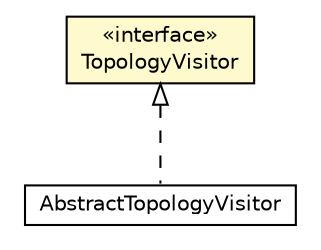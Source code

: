 #!/usr/local/bin/dot
#
# Class diagram 
# Generated by UMLGraph version R5_6 (http://www.umlgraph.org/)
#

digraph G {
	edge [fontname="Helvetica",fontsize=10,labelfontname="Helvetica",labelfontsize=10];
	node [fontname="Helvetica",fontsize=10,shape=plaintext];
	nodesep=0.25;
	ranksep=0.5;
	// eu.itesla_project.iidm.network.TopologyVisitor
	c10100 [label=<<table title="eu.itesla_project.iidm.network.TopologyVisitor" border="0" cellborder="1" cellspacing="0" cellpadding="2" port="p" bgcolor="lemonChiffon" href="./TopologyVisitor.html">
		<tr><td><table border="0" cellspacing="0" cellpadding="1">
<tr><td align="center" balign="center"> &#171;interface&#187; </td></tr>
<tr><td align="center" balign="center"> TopologyVisitor </td></tr>
		</table></td></tr>
		</table>>, URL="./TopologyVisitor.html", fontname="Helvetica", fontcolor="black", fontsize=10.0];
	// eu.itesla_project.iidm.network.AbstractTopologyVisitor
	c10159 [label=<<table title="eu.itesla_project.iidm.network.AbstractTopologyVisitor" border="0" cellborder="1" cellspacing="0" cellpadding="2" port="p" href="./AbstractTopologyVisitor.html">
		<tr><td><table border="0" cellspacing="0" cellpadding="1">
<tr><td align="center" balign="center"> AbstractTopologyVisitor </td></tr>
		</table></td></tr>
		</table>>, URL="./AbstractTopologyVisitor.html", fontname="Helvetica", fontcolor="black", fontsize=10.0];
	//eu.itesla_project.iidm.network.AbstractTopologyVisitor implements eu.itesla_project.iidm.network.TopologyVisitor
	c10100:p -> c10159:p [dir=back,arrowtail=empty,style=dashed];
}

